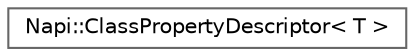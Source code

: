 digraph "Graphical Class Hierarchy"
{
 // LATEX_PDF_SIZE
  bgcolor="transparent";
  edge [fontname=Helvetica,fontsize=10,labelfontname=Helvetica,labelfontsize=10];
  node [fontname=Helvetica,fontsize=10,shape=box,height=0.2,width=0.4];
  rankdir="LR";
  Node0 [id="Node000000",label="Napi::ClassPropertyDescriptor\< T \>",height=0.2,width=0.4,color="grey40", fillcolor="white", style="filled",URL="$class_napi_1_1_class_property_descriptor.html",tooltip=" "];
}
